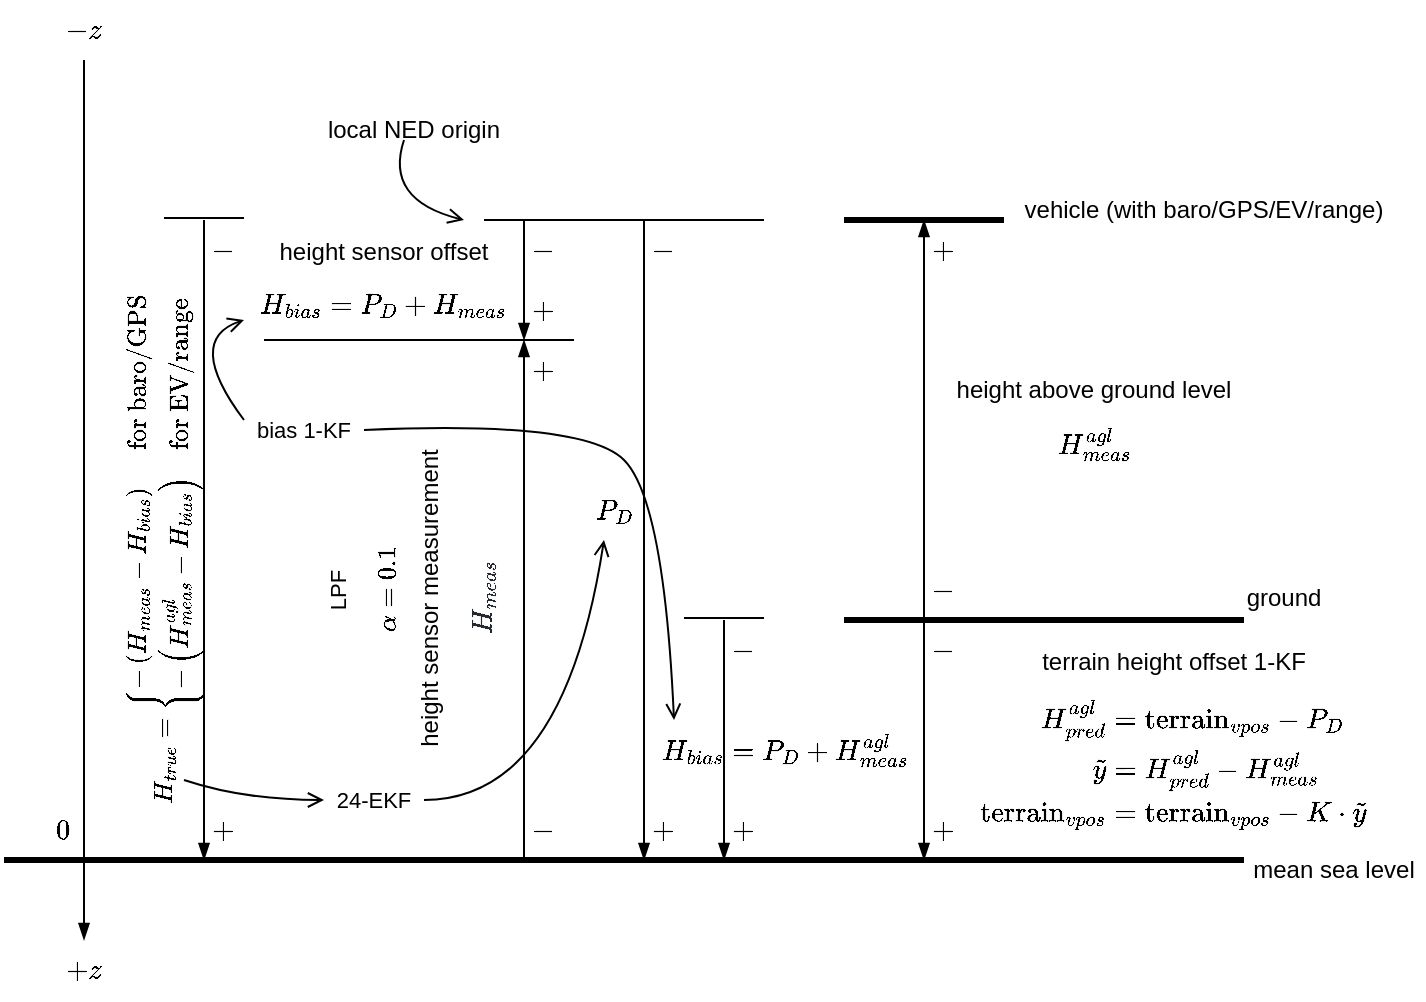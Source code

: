 <mxfile version="20.5.2" type="device"><diagram id="62LJhdowbesVpqnaQqNC" name="Page-1"><mxGraphModel dx="868" dy="486" grid="1" gridSize="10" guides="1" tooltips="1" connect="1" arrows="1" fold="1" page="1" pageScale="1" pageWidth="1169" pageHeight="827" math="1" shadow="0"><root><mxCell id="0"/><mxCell id="1" parent="0"/><mxCell id="J1O00E1L5OyJlRrfKAPp-1" value="" style="endArrow=blockThin;html=1;rounded=0;endFill=1;" parent="1" edge="1"><mxGeometry width="50" height="50" relative="1" as="geometry"><mxPoint x="320" y="160" as="sourcePoint"/><mxPoint x="320" y="600" as="targetPoint"/></mxGeometry></mxCell><mxCell id="J1O00E1L5OyJlRrfKAPp-2" value="" style="endArrow=none;html=1;rounded=0;strokeWidth=3;" parent="1" edge="1"><mxGeometry width="50" height="50" relative="1" as="geometry"><mxPoint x="280" y="560" as="sourcePoint"/><mxPoint x="900" y="560" as="targetPoint"/></mxGeometry></mxCell><mxCell id="J1O00E1L5OyJlRrfKAPp-3" value="$$+z$$" style="text;html=1;strokeColor=none;fillColor=none;align=center;verticalAlign=middle;whiteSpace=wrap;rounded=0;" parent="1" vertex="1"><mxGeometry x="290" y="600" width="60" height="30" as="geometry"/></mxCell><mxCell id="J1O00E1L5OyJlRrfKAPp-4" value="$$-z$$" style="text;html=1;strokeColor=none;fillColor=none;align=center;verticalAlign=middle;whiteSpace=wrap;rounded=0;" parent="1" vertex="1"><mxGeometry x="290" y="130" width="60" height="30" as="geometry"/></mxCell><mxCell id="J1O00E1L5OyJlRrfKAPp-6" value="mean sea level" style="text;html=1;strokeColor=none;fillColor=none;align=center;verticalAlign=middle;whiteSpace=wrap;rounded=0;" parent="1" vertex="1"><mxGeometry x="900" y="550" width="90" height="30" as="geometry"/></mxCell><mxCell id="J1O00E1L5OyJlRrfKAPp-8" value="" style="endArrow=none;html=1;rounded=0;strokeWidth=3;" parent="1" edge="1"><mxGeometry width="50" height="50" relative="1" as="geometry"><mxPoint x="700" y="440" as="sourcePoint"/><mxPoint x="900" y="440" as="targetPoint"/></mxGeometry></mxCell><mxCell id="J1O00E1L5OyJlRrfKAPp-9" value="" style="endArrow=none;html=1;rounded=0;strokeWidth=3;" parent="1" edge="1"><mxGeometry width="50" height="50" relative="1" as="geometry"><mxPoint x="700" y="240" as="sourcePoint"/><mxPoint x="780" y="240" as="targetPoint"/></mxGeometry></mxCell><mxCell id="J1O00E1L5OyJlRrfKAPp-11" value="ground" style="text;html=1;strokeColor=none;fillColor=none;align=center;verticalAlign=middle;whiteSpace=wrap;rounded=0;" parent="1" vertex="1"><mxGeometry x="890" y="414" width="60" height="30" as="geometry"/></mxCell><mxCell id="J1O00E1L5OyJlRrfKAPp-12" value="vehicle (with baro/GPS/EV/range)" style="text;html=1;strokeColor=none;fillColor=none;align=center;verticalAlign=middle;whiteSpace=wrap;rounded=0;" parent="1" vertex="1"><mxGeometry x="780" y="220" width="200" height="30" as="geometry"/></mxCell><mxCell id="J1O00E1L5OyJlRrfKAPp-14" value="" style="endArrow=none;html=1;rounded=0;strokeWidth=1;" parent="1" edge="1"><mxGeometry width="50" height="50" relative="1" as="geometry"><mxPoint x="520" y="240" as="sourcePoint"/><mxPoint x="660" y="240" as="targetPoint"/></mxGeometry></mxCell><mxCell id="J1O00E1L5OyJlRrfKAPp-15" value="" style="endArrow=blockThin;html=1;rounded=0;strokeWidth=1;endFill=1;" parent="1" edge="1"><mxGeometry width="50" height="50" relative="1" as="geometry"><mxPoint x="740" y="440" as="sourcePoint"/><mxPoint x="740" y="240" as="targetPoint"/></mxGeometry></mxCell><mxCell id="J1O00E1L5OyJlRrfKAPp-16" value="height above ground level&lt;br&gt;$$H_{meas}^{agl}&lt;br&gt;$$" style="text;html=1;strokeColor=none;fillColor=none;align=center;verticalAlign=middle;whiteSpace=wrap;rounded=0;" parent="1" vertex="1"><mxGeometry x="750" y="330" width="150" height="30" as="geometry"/></mxCell><mxCell id="J1O00E1L5OyJlRrfKAPp-17" value="$$+$$" style="text;html=1;strokeColor=none;fillColor=none;align=center;verticalAlign=middle;whiteSpace=wrap;rounded=0;" parent="1" vertex="1"><mxGeometry x="720" y="240" width="60" height="30" as="geometry"/></mxCell><mxCell id="J1O00E1L5OyJlRrfKAPp-18" value="$$-$$" style="text;html=1;strokeColor=none;fillColor=none;align=center;verticalAlign=middle;whiteSpace=wrap;rounded=0;" parent="1" vertex="1"><mxGeometry x="720" y="410" width="60" height="30" as="geometry"/></mxCell><mxCell id="J1O00E1L5OyJlRrfKAPp-19" value="" style="endArrow=blockThin;html=1;rounded=0;strokeWidth=1;endFill=1;" parent="1" edge="1"><mxGeometry width="50" height="50" relative="1" as="geometry"><mxPoint x="740" y="440" as="sourcePoint"/><mxPoint x="740" y="560" as="targetPoint"/></mxGeometry></mxCell><mxCell id="J1O00E1L5OyJlRrfKAPp-22" value="$$-$$" style="text;html=1;strokeColor=none;fillColor=none;align=center;verticalAlign=middle;whiteSpace=wrap;rounded=0;" parent="1" vertex="1"><mxGeometry x="720" y="440" width="60" height="30" as="geometry"/></mxCell><mxCell id="J1O00E1L5OyJlRrfKAPp-23" value="$$+$$" style="text;html=1;strokeColor=none;fillColor=none;align=center;verticalAlign=middle;whiteSpace=wrap;rounded=0;" parent="1" vertex="1"><mxGeometry x="720" y="530" width="60" height="30" as="geometry"/></mxCell><mxCell id="J1O00E1L5OyJlRrfKAPp-24" value="terrain height offset 1-KF&lt;br&gt;$$\begin{eqnarray}H_{pred}^{agl} &amp;amp;=&amp;amp; \mathrm{terrain}_{vpos}-P_D\\\tilde{y} &amp;amp;=&amp;amp; H_{pred}^{agl} - H_{meas}^{agl}\\\mathrm{terrain}_{vpos} &amp;amp;=&amp;amp; \mathrm{terrain}_{vpos}-K\cdot\tilde{y}\end{eqnarray}$$" style="text;html=1;strokeColor=none;fillColor=none;align=center;verticalAlign=middle;whiteSpace=wrap;rounded=0;" parent="1" vertex="1"><mxGeometry x="810" y="490" width="110" height="30" as="geometry"/></mxCell><mxCell id="J1O00E1L5OyJlRrfKAPp-26" value="" style="endArrow=blockThin;html=1;rounded=0;strokeWidth=1;endFill=1;" parent="1" edge="1"><mxGeometry width="50" height="50" relative="1" as="geometry"><mxPoint x="600" y="240" as="sourcePoint"/><mxPoint x="600" y="560" as="targetPoint"/></mxGeometry></mxCell><mxCell id="J1O00E1L5OyJlRrfKAPp-27" value="" style="endArrow=none;html=1;rounded=0;strokeWidth=1;entryX=0.75;entryY=0;entryDx=0;entryDy=0;" parent="1" target="J1O00E1L5OyJlRrfKAPp-34" edge="1"><mxGeometry width="50" height="50" relative="1" as="geometry"><mxPoint x="410" y="300" as="sourcePoint"/><mxPoint x="585" y="300" as="targetPoint"/></mxGeometry></mxCell><mxCell id="J1O00E1L5OyJlRrfKAPp-28" value="" style="endArrow=blockThin;html=1;rounded=0;strokeWidth=1;endFill=1;" parent="1" edge="1"><mxGeometry width="50" height="50" relative="1" as="geometry"><mxPoint x="540" y="560" as="sourcePoint"/><mxPoint x="540" y="300" as="targetPoint"/></mxGeometry></mxCell><mxCell id="J1O00E1L5OyJlRrfKAPp-29" value="$$P_D$$" style="text;html=1;strokeColor=none;fillColor=none;align=center;verticalAlign=middle;whiteSpace=wrap;rounded=0;" parent="1" vertex="1"><mxGeometry x="555" y="370" width="60" height="30" as="geometry"/></mxCell><mxCell id="J1O00E1L5OyJlRrfKAPp-30" value="height sensor offset&lt;br&gt;$$H_{bias}=P_D+H_{meas}$$" style="text;html=1;strokeColor=none;fillColor=none;align=center;verticalAlign=middle;whiteSpace=wrap;rounded=0;" parent="1" vertex="1"><mxGeometry x="410" y="260" width="120" height="30" as="geometry"/></mxCell><mxCell id="J1O00E1L5OyJlRrfKAPp-31" value="" style="endArrow=blockThin;html=1;rounded=0;strokeWidth=1;endFill=1;" parent="1" edge="1"><mxGeometry width="50" height="50" relative="1" as="geometry"><mxPoint x="540" y="240" as="sourcePoint"/><mxPoint x="540" y="300" as="targetPoint"/></mxGeometry></mxCell><mxCell id="J1O00E1L5OyJlRrfKAPp-32" value="$$+$$" style="text;html=1;strokeColor=none;fillColor=none;align=center;verticalAlign=middle;whiteSpace=wrap;rounded=0;" parent="1" vertex="1"><mxGeometry x="520" y="270" width="60" height="30" as="geometry"/></mxCell><mxCell id="J1O00E1L5OyJlRrfKAPp-33" value="$$-$$" style="text;html=1;strokeColor=none;fillColor=none;align=center;verticalAlign=middle;whiteSpace=wrap;rounded=0;" parent="1" vertex="1"><mxGeometry x="520" y="240" width="60" height="30" as="geometry"/></mxCell><mxCell id="J1O00E1L5OyJlRrfKAPp-34" value="$$+$$" style="text;html=1;strokeColor=none;fillColor=none;align=center;verticalAlign=middle;whiteSpace=wrap;rounded=0;" parent="1" vertex="1"><mxGeometry x="520" y="300" width="60" height="30" as="geometry"/></mxCell><mxCell id="J1O00E1L5OyJlRrfKAPp-35" value="$$+$$" style="text;html=1;strokeColor=none;fillColor=none;align=center;verticalAlign=middle;whiteSpace=wrap;rounded=0;" parent="1" vertex="1"><mxGeometry x="580" y="530" width="60" height="30" as="geometry"/></mxCell><mxCell id="J1O00E1L5OyJlRrfKAPp-37" value="$$-$$" style="text;html=1;strokeColor=none;fillColor=none;align=center;verticalAlign=middle;whiteSpace=wrap;rounded=0;" parent="1" vertex="1"><mxGeometry x="520" y="530" width="60" height="30" as="geometry"/></mxCell><mxCell id="J1O00E1L5OyJlRrfKAPp-38" value="height sensor measurement&lt;span style=&quot;color: rgb(36, 41, 47); font-family: ui-monospace, SFMono-Regular, &amp;quot;SF Mono&amp;quot;, Menlo, Consolas, &amp;quot;Liberation Mono&amp;quot;, monospace; text-align: start; background-color: rgb(255, 255, 255);&quot;&gt;&lt;br&gt;$$H_{meas}$$&lt;br&gt;&lt;/span&gt;" style="text;html=1;strokeColor=none;fillColor=none;align=center;verticalAlign=middle;whiteSpace=wrap;rounded=0;rotation=270;" parent="1" vertex="1"><mxGeometry x="440" y="414" width="160" height="30" as="geometry"/></mxCell><mxCell id="J1O00E1L5OyJlRrfKAPp-41" value="local NED origin" style="text;html=1;strokeColor=none;fillColor=none;align=center;verticalAlign=middle;whiteSpace=wrap;rounded=0;" parent="1" vertex="1"><mxGeometry x="440" y="180" width="90" height="30" as="geometry"/></mxCell><mxCell id="J1O00E1L5OyJlRrfKAPp-43" value="$$-$$" style="text;html=1;strokeColor=none;fillColor=none;align=center;verticalAlign=middle;whiteSpace=wrap;rounded=0;" parent="1" vertex="1"><mxGeometry x="580" y="240" width="60" height="30" as="geometry"/></mxCell><mxCell id="J1O00E1L5OyJlRrfKAPp-45" value="" style="curved=1;endArrow=open;html=1;rounded=0;strokeWidth=1;endFill=0;" parent="1" edge="1"><mxGeometry width="50" height="50" relative="1" as="geometry"><mxPoint x="480" y="200" as="sourcePoint"/><mxPoint x="510" y="240" as="targetPoint"/><Array as="points"><mxPoint x="470" y="230"/></Array></mxGeometry></mxCell><mxCell id="J1O00E1L5OyJlRrfKAPp-46" value="" style="endArrow=blockThin;html=1;rounded=0;strokeWidth=1;endFill=1;" parent="1" edge="1"><mxGeometry width="50" height="50" relative="1" as="geometry"><mxPoint x="380" y="240" as="sourcePoint"/><mxPoint x="380" y="560" as="targetPoint"/><Array as="points"><mxPoint x="380" y="400"/></Array></mxGeometry></mxCell><mxCell id="J1O00E1L5OyJlRrfKAPp-47" value="" style="endArrow=none;html=1;rounded=0;strokeWidth=1;" parent="1" edge="1"><mxGeometry width="50" height="50" relative="1" as="geometry"><mxPoint x="360" y="239" as="sourcePoint"/><mxPoint x="400" y="239" as="targetPoint"/></mxGeometry></mxCell><mxCell id="J1O00E1L5OyJlRrfKAPp-50" value="$$H_{true}=\begin{cases}-\left(H_{meas}-H_{bias}\right) &amp;amp; \text{for baro/GPS}\\-\left(H_{meas}^{agl}-H_{bias}\right) &amp;amp; \text{for EV/range}\end{cases}$$" style="text;html=1;strokeColor=none;fillColor=none;align=center;verticalAlign=middle;whiteSpace=wrap;rounded=0;fontSize=11;rotation=270;" parent="1" vertex="1"><mxGeometry x="330" y="390" width="60" height="30" as="geometry"/></mxCell><mxCell id="J1O00E1L5OyJlRrfKAPp-51" value="$$-$$" style="text;html=1;strokeColor=none;fillColor=none;align=center;verticalAlign=middle;whiteSpace=wrap;rounded=0;" parent="1" vertex="1"><mxGeometry x="360" y="240" width="60" height="30" as="geometry"/></mxCell><mxCell id="J1O00E1L5OyJlRrfKAPp-53" value="$$+$$" style="text;html=1;strokeColor=none;fillColor=none;align=center;verticalAlign=middle;whiteSpace=wrap;rounded=0;" parent="1" vertex="1"><mxGeometry x="360" y="530" width="60" height="30" as="geometry"/></mxCell><mxCell id="J1O00E1L5OyJlRrfKAPp-54" value="$$0$$" style="text;html=1;strokeColor=none;fillColor=none;align=center;verticalAlign=middle;whiteSpace=wrap;rounded=0;" parent="1" vertex="1"><mxGeometry x="280" y="530" width="60" height="30" as="geometry"/></mxCell><mxCell id="J1O00E1L5OyJlRrfKAPp-57" value="LPF $$\alpha=0.1$$" style="text;html=1;strokeColor=none;fillColor=none;align=center;verticalAlign=middle;whiteSpace=wrap;rounded=0;fontSize=11;rotation=270;" parent="1" vertex="1"><mxGeometry x="435" y="410" width="60" height="30" as="geometry"/></mxCell><mxCell id="J1O00E1L5OyJlRrfKAPp-60" value="bias 1-KF" style="text;html=1;strokeColor=none;fillColor=none;align=center;verticalAlign=middle;whiteSpace=wrap;rounded=0;fontSize=11;" parent="1" vertex="1"><mxGeometry x="400" y="330" width="60" height="30" as="geometry"/></mxCell><mxCell id="J1O00E1L5OyJlRrfKAPp-61" value="" style="curved=1;endArrow=open;html=1;rounded=0;strokeWidth=1;endFill=0;" parent="1" edge="1"><mxGeometry width="50" height="50" relative="1" as="geometry"><mxPoint x="400" y="340" as="sourcePoint"/><mxPoint x="400" y="290" as="targetPoint"/><Array as="points"><mxPoint x="370" y="300"/></Array></mxGeometry></mxCell><mxCell id="J1O00E1L5OyJlRrfKAPp-62" value="24-EKF" style="text;html=1;strokeColor=none;fillColor=none;align=center;verticalAlign=middle;whiteSpace=wrap;rounded=0;fontSize=11;" parent="1" vertex="1"><mxGeometry x="440" y="520" width="50" height="20" as="geometry"/></mxCell><mxCell id="J1O00E1L5OyJlRrfKAPp-63" value="" style="curved=1;endArrow=open;html=1;rounded=0;strokeWidth=1;endFill=0;" parent="1" edge="1"><mxGeometry width="50" height="50" relative="1" as="geometry"><mxPoint x="370" y="520" as="sourcePoint"/><mxPoint x="440" y="530" as="targetPoint"/><Array as="points"><mxPoint x="400" y="530"/></Array></mxGeometry></mxCell><mxCell id="J1O00E1L5OyJlRrfKAPp-64" value="" style="curved=1;endArrow=open;html=1;rounded=0;strokeWidth=1;endFill=0;" parent="1" edge="1"><mxGeometry width="50" height="50" relative="1" as="geometry"><mxPoint x="490" y="530" as="sourcePoint"/><mxPoint x="580" y="400" as="targetPoint"/><Array as="points"><mxPoint x="560" y="530"/></Array></mxGeometry></mxCell><mxCell id="v3XS3T7E6YmVEFWOfuaz-1" value="" style="endArrow=blockThin;html=1;rounded=0;strokeWidth=1;endFill=1;" edge="1" parent="1"><mxGeometry width="50" height="50" relative="1" as="geometry"><mxPoint x="640" y="440" as="sourcePoint"/><mxPoint x="640" y="560" as="targetPoint"/></mxGeometry></mxCell><mxCell id="v3XS3T7E6YmVEFWOfuaz-2" value="" style="endArrow=none;html=1;rounded=0;" edge="1" parent="1"><mxGeometry width="50" height="50" relative="1" as="geometry"><mxPoint x="620" y="439" as="sourcePoint"/><mxPoint x="660" y="439" as="targetPoint"/></mxGeometry></mxCell><mxCell id="v3XS3T7E6YmVEFWOfuaz-3" value="&lt;span style=&quot;&quot;&gt;$$H_{bias}=P_D+H_{meas}^{agl}$$&lt;/span&gt;" style="text;html=1;align=center;verticalAlign=middle;resizable=0;points=[];autosize=1;strokeColor=none;fillColor=none;" vertex="1" parent="1"><mxGeometry x="560" y="490" width="220" height="30" as="geometry"/></mxCell><mxCell id="v3XS3T7E6YmVEFWOfuaz-4" value="$$-$$" style="text;html=1;strokeColor=none;fillColor=none;align=center;verticalAlign=middle;whiteSpace=wrap;rounded=0;" vertex="1" parent="1"><mxGeometry x="620" y="440" width="60" height="30" as="geometry"/></mxCell><mxCell id="v3XS3T7E6YmVEFWOfuaz-5" value="$$+$$" style="text;html=1;strokeColor=none;fillColor=none;align=center;verticalAlign=middle;whiteSpace=wrap;rounded=0;" vertex="1" parent="1"><mxGeometry x="620" y="530" width="60" height="30" as="geometry"/></mxCell><mxCell id="v3XS3T7E6YmVEFWOfuaz-9" value="" style="curved=1;endArrow=open;html=1;rounded=0;strokeWidth=1;endFill=0;" edge="1" parent="1"><mxGeometry width="50" height="50" relative="1" as="geometry"><mxPoint x="460" y="345" as="sourcePoint"/><mxPoint x="615" y="490" as="targetPoint"/><Array as="points"><mxPoint x="570" y="340"/><mxPoint x="610" y="380"/></Array></mxGeometry></mxCell></root></mxGraphModel></diagram></mxfile>